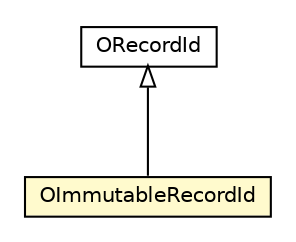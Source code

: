 #!/usr/local/bin/dot
#
# Class diagram 
# Generated by UMLGraph version R5_6-24-gf6e263 (http://www.umlgraph.org/)
#

digraph G {
	edge [fontname="Helvetica",fontsize=10,labelfontname="Helvetica",labelfontsize=10];
	node [fontname="Helvetica",fontsize=10,shape=plaintext];
	nodesep=0.25;
	ranksep=0.5;
	// com.orientechnologies.orient.core.id.ORecordId
	c2000119 [label=<<table title="com.orientechnologies.orient.core.id.ORecordId" border="0" cellborder="1" cellspacing="0" cellpadding="2" port="p" href="./ORecordId.html">
		<tr><td><table border="0" cellspacing="0" cellpadding="1">
<tr><td align="center" balign="center"> ORecordId </td></tr>
		</table></td></tr>
		</table>>, URL="./ORecordId.html", fontname="Helvetica", fontcolor="black", fontsize=10.0];
	// com.orientechnologies.orient.core.id.OImmutableRecordId
	c2000122 [label=<<table title="com.orientechnologies.orient.core.id.OImmutableRecordId" border="0" cellborder="1" cellspacing="0" cellpadding="2" port="p" bgcolor="lemonChiffon" href="./OImmutableRecordId.html">
		<tr><td><table border="0" cellspacing="0" cellpadding="1">
<tr><td align="center" balign="center"> OImmutableRecordId </td></tr>
		</table></td></tr>
		</table>>, URL="./OImmutableRecordId.html", fontname="Helvetica", fontcolor="black", fontsize=10.0];
	//com.orientechnologies.orient.core.id.OImmutableRecordId extends com.orientechnologies.orient.core.id.ORecordId
	c2000119:p -> c2000122:p [dir=back,arrowtail=empty];
}

